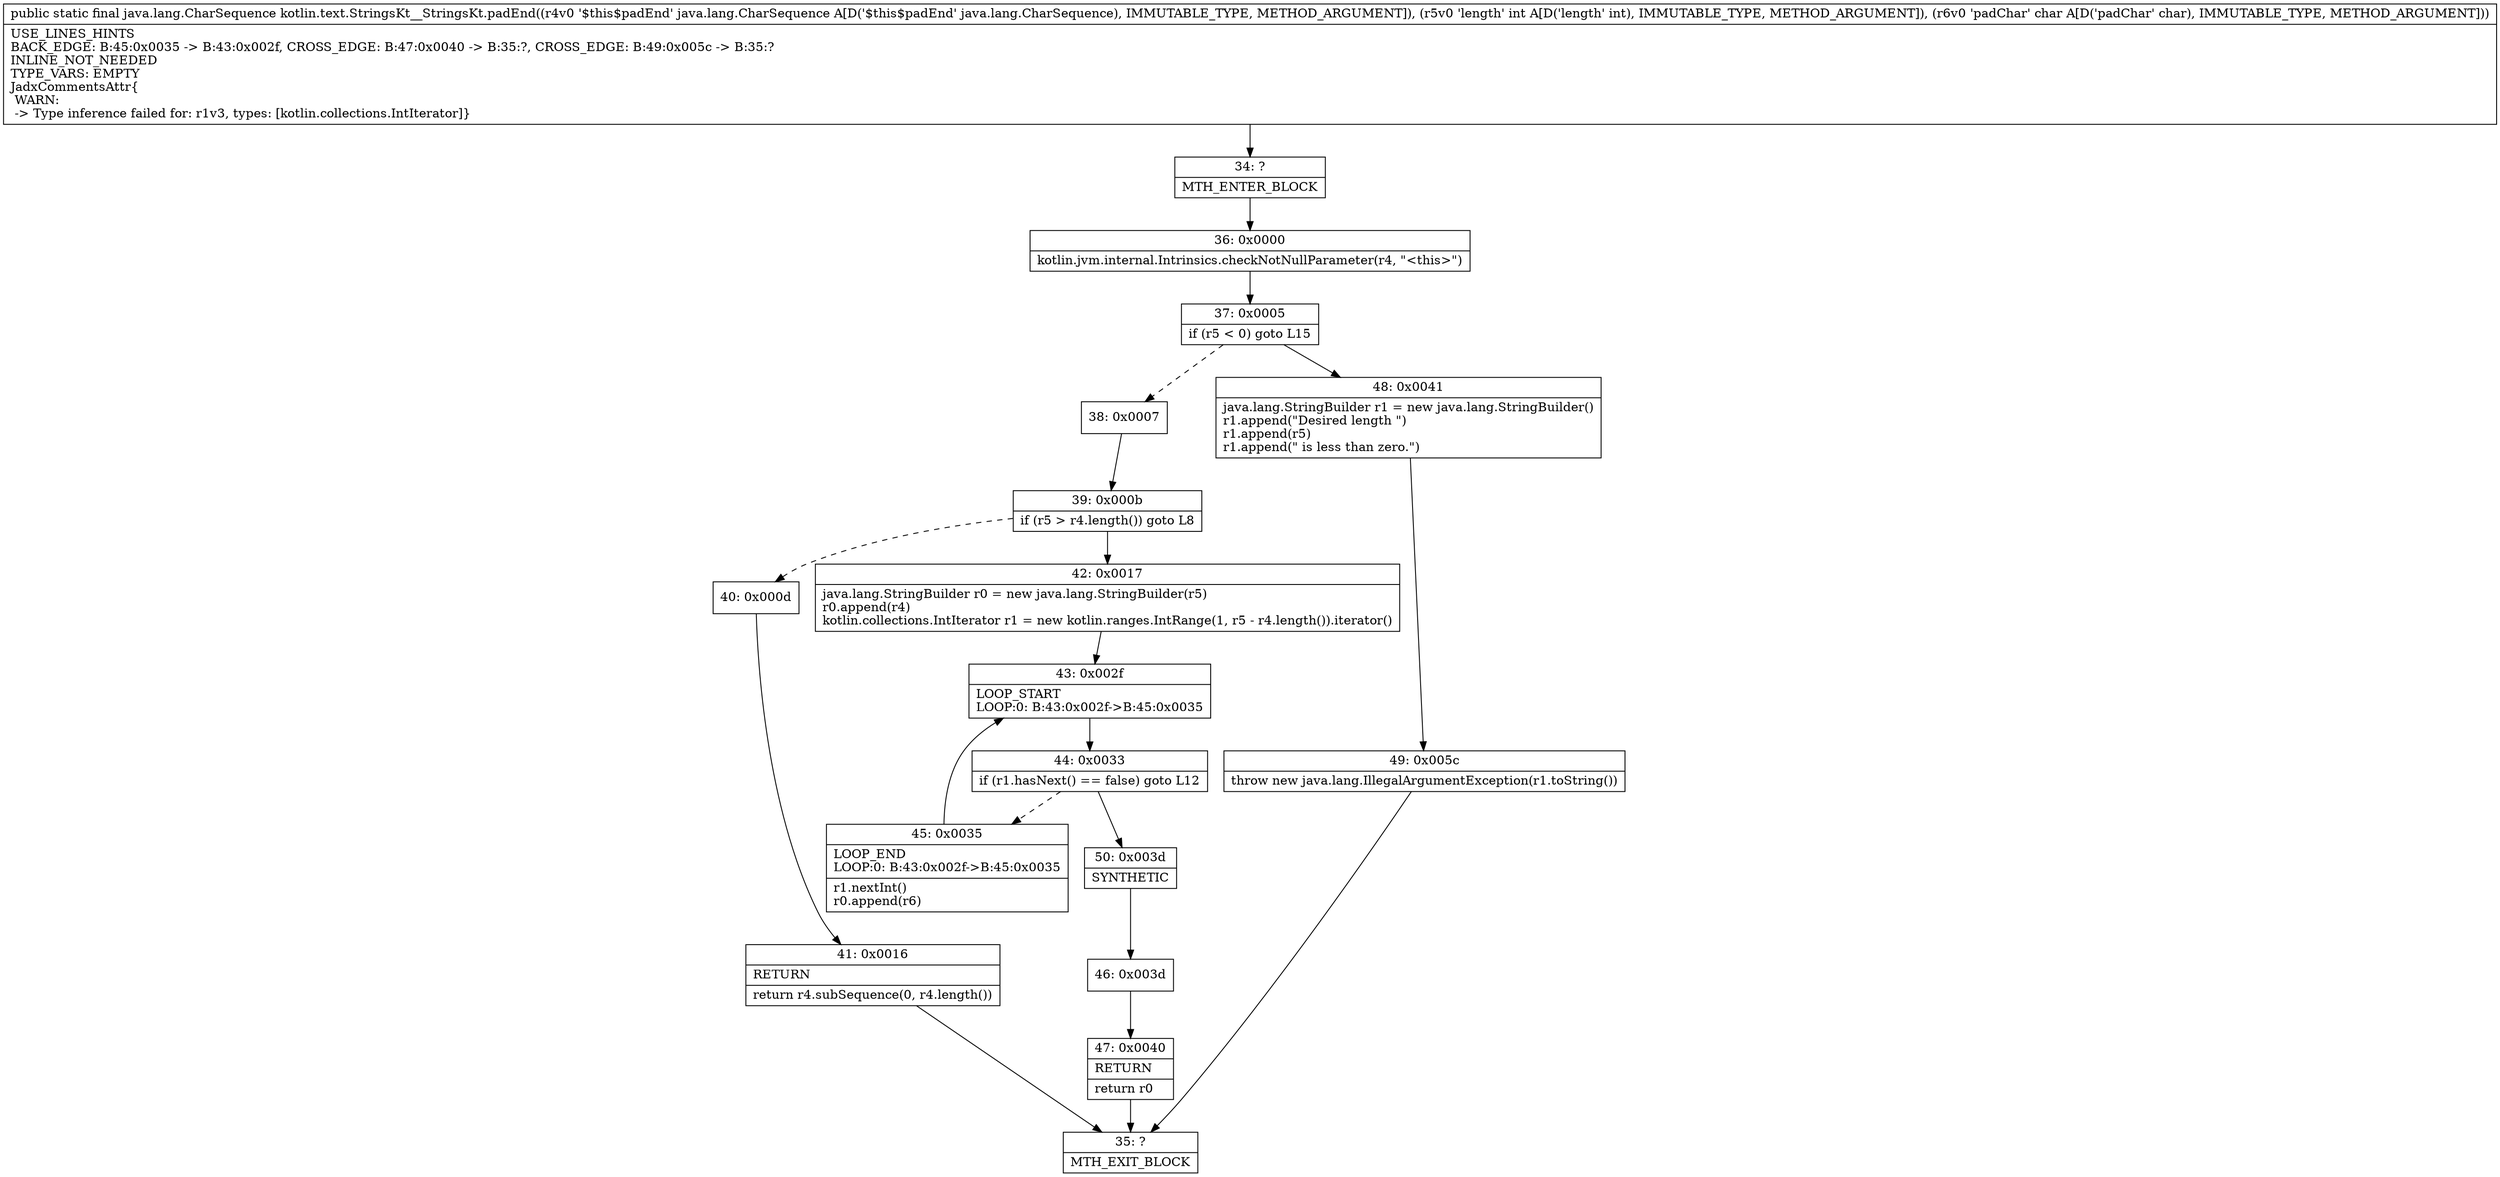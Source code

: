 digraph "CFG forkotlin.text.StringsKt__StringsKt.padEnd(Ljava\/lang\/CharSequence;IC)Ljava\/lang\/CharSequence;" {
Node_34 [shape=record,label="{34\:\ ?|MTH_ENTER_BLOCK\l}"];
Node_36 [shape=record,label="{36\:\ 0x0000|kotlin.jvm.internal.Intrinsics.checkNotNullParameter(r4, \"\<this\>\")\l}"];
Node_37 [shape=record,label="{37\:\ 0x0005|if (r5 \< 0) goto L15\l}"];
Node_38 [shape=record,label="{38\:\ 0x0007}"];
Node_39 [shape=record,label="{39\:\ 0x000b|if (r5 \> r4.length()) goto L8\l}"];
Node_40 [shape=record,label="{40\:\ 0x000d}"];
Node_41 [shape=record,label="{41\:\ 0x0016|RETURN\l|return r4.subSequence(0, r4.length())\l}"];
Node_35 [shape=record,label="{35\:\ ?|MTH_EXIT_BLOCK\l}"];
Node_42 [shape=record,label="{42\:\ 0x0017|java.lang.StringBuilder r0 = new java.lang.StringBuilder(r5)\lr0.append(r4)\lkotlin.collections.IntIterator r1 = new kotlin.ranges.IntRange(1, r5 \- r4.length()).iterator()\l}"];
Node_43 [shape=record,label="{43\:\ 0x002f|LOOP_START\lLOOP:0: B:43:0x002f\-\>B:45:0x0035\l}"];
Node_44 [shape=record,label="{44\:\ 0x0033|if (r1.hasNext() == false) goto L12\l}"];
Node_45 [shape=record,label="{45\:\ 0x0035|LOOP_END\lLOOP:0: B:43:0x002f\-\>B:45:0x0035\l|r1.nextInt()\lr0.append(r6)\l}"];
Node_50 [shape=record,label="{50\:\ 0x003d|SYNTHETIC\l}"];
Node_46 [shape=record,label="{46\:\ 0x003d}"];
Node_47 [shape=record,label="{47\:\ 0x0040|RETURN\l|return r0\l}"];
Node_48 [shape=record,label="{48\:\ 0x0041|java.lang.StringBuilder r1 = new java.lang.StringBuilder()\lr1.append(\"Desired length \")\lr1.append(r5)\lr1.append(\" is less than zero.\")\l}"];
Node_49 [shape=record,label="{49\:\ 0x005c|throw new java.lang.IllegalArgumentException(r1.toString())\l}"];
MethodNode[shape=record,label="{public static final java.lang.CharSequence kotlin.text.StringsKt__StringsKt.padEnd((r4v0 '$this$padEnd' java.lang.CharSequence A[D('$this$padEnd' java.lang.CharSequence), IMMUTABLE_TYPE, METHOD_ARGUMENT]), (r5v0 'length' int A[D('length' int), IMMUTABLE_TYPE, METHOD_ARGUMENT]), (r6v0 'padChar' char A[D('padChar' char), IMMUTABLE_TYPE, METHOD_ARGUMENT]))  | USE_LINES_HINTS\lBACK_EDGE: B:45:0x0035 \-\> B:43:0x002f, CROSS_EDGE: B:47:0x0040 \-\> B:35:?, CROSS_EDGE: B:49:0x005c \-\> B:35:?\lINLINE_NOT_NEEDED\lTYPE_VARS: EMPTY\lJadxCommentsAttr\{\l WARN: \l \-\> Type inference failed for: r1v3, types: [kotlin.collections.IntIterator]\}\l}"];
MethodNode -> Node_34;Node_34 -> Node_36;
Node_36 -> Node_37;
Node_37 -> Node_38[style=dashed];
Node_37 -> Node_48;
Node_38 -> Node_39;
Node_39 -> Node_40[style=dashed];
Node_39 -> Node_42;
Node_40 -> Node_41;
Node_41 -> Node_35;
Node_42 -> Node_43;
Node_43 -> Node_44;
Node_44 -> Node_45[style=dashed];
Node_44 -> Node_50;
Node_45 -> Node_43;
Node_50 -> Node_46;
Node_46 -> Node_47;
Node_47 -> Node_35;
Node_48 -> Node_49;
Node_49 -> Node_35;
}

